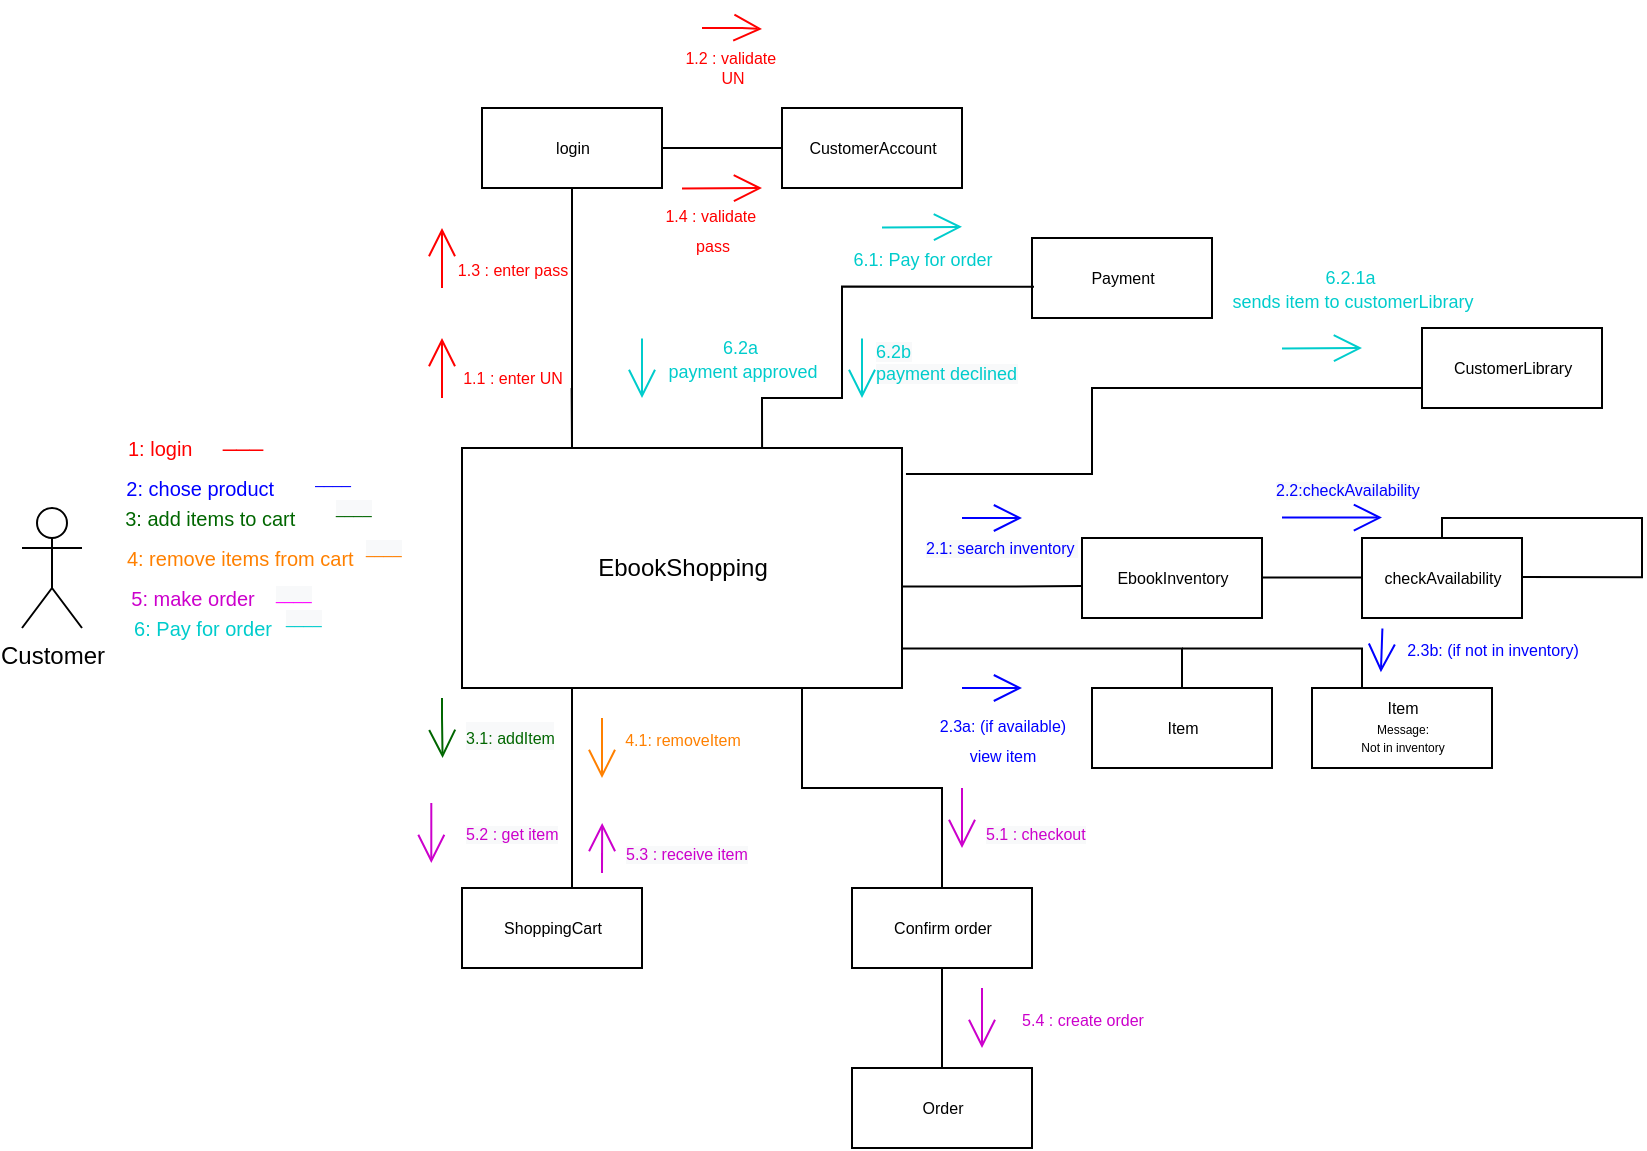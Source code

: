 <mxfile version="20.3.0" type="device"><diagram id="PgJOXGwGdUwHGGoe9auk" name="Page-1"><mxGraphModel dx="782" dy="531" grid="1" gridSize="10" guides="1" tooltips="1" connect="1" arrows="1" fold="1" page="1" pageScale="1" pageWidth="1200" pageHeight="1920" math="0" shadow="0"><root><mxCell id="0"/><mxCell id="1" parent="0"/><mxCell id="psF2cGCVjsvnLblpaXAp-1" value="Customer" style="shape=umlActor;verticalLabelPosition=bottom;verticalAlign=top;html=1;" parent="1" vertex="1"><mxGeometry x="140" y="310" width="30" height="60" as="geometry"/></mxCell><mxCell id="psF2cGCVjsvnLblpaXAp-6" value="&lt;font color=&quot;#ff0000&quot;&gt;___&lt;/font&gt;" style="text;html=1;align=center;verticalAlign=middle;resizable=0;points=[];autosize=1;strokeColor=none;fillColor=none;" parent="1" vertex="1"><mxGeometry x="230" y="260" width="40" height="30" as="geometry"/></mxCell><mxCell id="psF2cGCVjsvnLblpaXAp-7" value="EbookShopping" style="html=1;" parent="1" vertex="1"><mxGeometry x="360" y="280" width="220" height="120" as="geometry"/></mxCell><mxCell id="psF2cGCVjsvnLblpaXAp-8" value="&lt;font style=&quot;font-size: 10px;&quot; color=&quot;#ff0000&quot;&gt;1: login&amp;nbsp;&lt;/font&gt;" style="text;html=1;align=center;verticalAlign=middle;resizable=0;points=[];autosize=1;strokeColor=none;fillColor=none;" parent="1" vertex="1"><mxGeometry x="180" y="265" width="60" height="30" as="geometry"/></mxCell><mxCell id="psF2cGCVjsvnLblpaXAp-9" value="1.1 : enter UN" style="text;html=1;align=center;verticalAlign=middle;resizable=0;points=[];autosize=1;strokeColor=none;fillColor=none;fontSize=8;fontColor=#FF0000;" parent="1" vertex="1"><mxGeometry x="350" y="235" width="70" height="20" as="geometry"/></mxCell><mxCell id="psF2cGCVjsvnLblpaXAp-10" value="" style="endArrow=open;endFill=1;endSize=12;html=1;rounded=0;fontSize=8;fontColor=#FF0000;strokeColor=#FF0000;" parent="1" edge="1"><mxGeometry width="160" relative="1" as="geometry"><mxPoint x="350" y="245" as="sourcePoint"/><mxPoint x="350" y="225" as="targetPoint"/><Array as="points"><mxPoint x="350" y="255"/></Array></mxGeometry></mxCell><mxCell id="psF2cGCVjsvnLblpaXAp-11" value="&lt;font color=&quot;#000000&quot;&gt;login&lt;br&gt;&lt;/font&gt;" style="html=1;fontSize=8;fontColor=#FF0000;" parent="1" vertex="1"><mxGeometry x="370" y="110" width="90" height="40" as="geometry"/></mxCell><mxCell id="psF2cGCVjsvnLblpaXAp-12" value="" style="endArrow=open;endFill=1;endSize=12;html=1;rounded=0;strokeColor=#FF0000;fontSize=8;fontColor=#000000;" parent="1" edge="1"><mxGeometry width="160" relative="1" as="geometry"><mxPoint x="480" y="70" as="sourcePoint"/><mxPoint x="510" y="70.48" as="targetPoint"/><Array as="points"><mxPoint x="490" y="70"/><mxPoint x="500" y="70"/></Array></mxGeometry></mxCell><mxCell id="psF2cGCVjsvnLblpaXAp-13" value="&lt;font color=&quot;#ff0000&quot;&gt;1.2 : validate&amp;nbsp;&lt;br&gt;UN&lt;br&gt;&lt;/font&gt;" style="text;html=1;align=center;verticalAlign=middle;resizable=0;points=[];autosize=1;strokeColor=none;fillColor=none;fontSize=8;fontColor=#000000;" parent="1" vertex="1"><mxGeometry x="460" y="75" width="70" height="30" as="geometry"/></mxCell><mxCell id="psF2cGCVjsvnLblpaXAp-22" value="&lt;font style=&quot;font-size: 10px;&quot; color=&quot;#0000ff&quot;&gt;2: chose product&amp;nbsp;&lt;/font&gt;" style="text;html=1;align=center;verticalAlign=middle;resizable=0;points=[];autosize=1;strokeColor=none;fillColor=none;fontSize=8;fontColor=#000000;" parent="1" vertex="1"><mxGeometry x="180" y="285" width="100" height="30" as="geometry"/></mxCell><mxCell id="psF2cGCVjsvnLblpaXAp-25" value="____" style="text;html=1;align=center;verticalAlign=middle;resizable=0;points=[];autosize=1;strokeColor=none;fillColor=none;fontSize=8;fontColor=#0000FF;" parent="1" vertex="1"><mxGeometry x="275" y="285" width="40" height="20" as="geometry"/></mxCell><mxCell id="psF2cGCVjsvnLblpaXAp-58" value="" style="endArrow=none;html=1;edgeStyle=orthogonalEdgeStyle;rounded=0;strokeColor=#000000;fontSize=8;fontColor=#FF0000;" parent="1" edge="1"><mxGeometry relative="1" as="geometry"><mxPoint x="890" y="344.56" as="sourcePoint"/><mxPoint x="850" y="345" as="targetPoint"/><Array as="points"><mxPoint x="950" y="345"/><mxPoint x="950" y="315"/><mxPoint x="850" y="315"/></Array></mxGeometry></mxCell><mxCell id="psF2cGCVjsvnLblpaXAp-70" value="" style="endArrow=none;html=1;edgeStyle=orthogonalEdgeStyle;rounded=0;strokeColor=#000000;fontSize=8;fontColor=#0000FF;exitX=1;exitY=0.5;exitDx=0;exitDy=0;entryX=0;entryY=0.5;entryDx=0;entryDy=0;" parent="1" source="psF2cGCVjsvnLblpaXAp-11" target="HaunuW6hOREuQAy3Z1LI-4" edge="1"><mxGeometry relative="1" as="geometry"><mxPoint x="480" y="129.87" as="sourcePoint"/><mxPoint x="490" y="129.87" as="targetPoint"/><Array as="points"/></mxGeometry></mxCell><mxCell id="psF2cGCVjsvnLblpaXAp-74" value="" style="endArrow=open;endFill=1;endSize=12;html=1;rounded=0;strokeColor=#0000FF;fontSize=8;fontColor=#0000FF;" parent="1" edge="1"><mxGeometry width="160" relative="1" as="geometry"><mxPoint x="770" y="314.76" as="sourcePoint"/><mxPoint x="820" y="314.76" as="targetPoint"/></mxGeometry></mxCell><mxCell id="psF2cGCVjsvnLblpaXAp-99" value="&lt;span style=&quot;color: rgb(0, 0, 0); text-align: left;&quot;&gt;&lt;font style=&quot;font-size: 8px;&quot;&gt;checkAvailability&lt;/font&gt;&lt;/span&gt;&lt;font color=&quot;#000000&quot;&gt;&lt;br&gt;&lt;/font&gt;" style="html=1;fontSize=8;fontColor=#FF0000;" parent="1" vertex="1"><mxGeometry x="810" y="325" width="80" height="40" as="geometry"/></mxCell><mxCell id="psF2cGCVjsvnLblpaXAp-101" value="&lt;span style=&quot;color: rgb(0, 0, 255); font-family: Helvetica; font-size: 8px; font-style: normal; font-variant-ligatures: normal; font-variant-caps: normal; font-weight: 400; letter-spacing: normal; orphans: 2; text-align: center; text-indent: 0px; text-transform: none; widows: 2; word-spacing: 0px; -webkit-text-stroke-width: 0px; background-color: rgb(248, 249, 250); text-decoration-thickness: initial; text-decoration-style: initial; text-decoration-color: initial; float: none; display: inline !important;&quot;&gt;2.2:checkAvailability&lt;/span&gt;" style="text;whiteSpace=wrap;html=1;fontSize=8;fontColor=#0000FF;" parent="1" vertex="1"><mxGeometry x="765" y="290" width="90" height="30" as="geometry"/></mxCell><mxCell id="psF2cGCVjsvnLblpaXAp-103" value="" style="endArrow=none;html=1;edgeStyle=orthogonalEdgeStyle;rounded=0;strokeColor=#000000;fontSize=8;fontColor=#FF0000;" parent="1" edge="1"><mxGeometry relative="1" as="geometry"><mxPoint x="760" y="344.77" as="sourcePoint"/><mxPoint x="810" y="344.76" as="targetPoint"/><Array as="points"><mxPoint x="810" y="344.49"/></Array></mxGeometry></mxCell><mxCell id="HaunuW6hOREuQAy3Z1LI-3" value="" style="endArrow=none;html=1;edgeStyle=orthogonalEdgeStyle;rounded=0;strokeColor=#000000;fontSize=8;fontColor=#0000FF;" parent="1" edge="1"><mxGeometry relative="1" as="geometry"><mxPoint x="415" y="150" as="sourcePoint"/><mxPoint x="414.83" y="250" as="targetPoint"/><Array as="points"><mxPoint x="414.83" y="280"/></Array></mxGeometry></mxCell><mxCell id="HaunuW6hOREuQAy3Z1LI-4" value="&lt;font color=&quot;#000000&quot;&gt;CustomerAccount&lt;br&gt;&lt;/font&gt;" style="html=1;fontSize=8;fontColor=#FF0000;" parent="1" vertex="1"><mxGeometry x="520" y="110" width="90" height="40" as="geometry"/></mxCell><mxCell id="HaunuW6hOREuQAy3Z1LI-6" value="" style="endArrow=open;endFill=1;endSize=12;html=1;rounded=0;fontSize=8;fontColor=#FF0000;strokeColor=#FF0000;" parent="1" edge="1"><mxGeometry width="160" relative="1" as="geometry"><mxPoint x="350" y="190" as="sourcePoint"/><mxPoint x="350" y="170" as="targetPoint"/><Array as="points"><mxPoint x="350" y="200"/></Array></mxGeometry></mxCell><mxCell id="HaunuW6hOREuQAy3Z1LI-7" value="&lt;span style=&quot;color: rgb(255, 0, 0); font-size: 8px;&quot;&gt;1.3 : enter pass&lt;/span&gt;" style="text;html=1;align=center;verticalAlign=middle;resizable=0;points=[];autosize=1;strokeColor=none;fillColor=none;" parent="1" vertex="1"><mxGeometry x="345" y="175" width="80" height="30" as="geometry"/></mxCell><mxCell id="HaunuW6hOREuQAy3Z1LI-8" value="&lt;span style=&quot;color: rgb(255, 0, 0); font-size: 8px;&quot;&gt;1.4 : validate&amp;nbsp;&lt;/span&gt;&lt;br style=&quot;color: rgb(255, 0, 0); font-size: 8px;&quot;&gt;&lt;font color=&quot;#ff0000&quot;&gt;&lt;span style=&quot;font-size: 8px;&quot;&gt;pass&lt;/span&gt;&lt;/font&gt;" style="text;html=1;align=center;verticalAlign=middle;resizable=0;points=[];autosize=1;strokeColor=none;fillColor=none;" parent="1" vertex="1"><mxGeometry x="450" y="150" width="70" height="40" as="geometry"/></mxCell><mxCell id="HaunuW6hOREuQAy3Z1LI-11" value="" style="endArrow=open;endFill=1;endSize=12;html=1;rounded=0;fontSize=8;fontColor=#FF0000;strokeColor=#FF0000;" parent="1" edge="1"><mxGeometry width="160" relative="1" as="geometry"><mxPoint x="470" y="150.29" as="sourcePoint"/><mxPoint x="510" y="150" as="targetPoint"/><Array as="points"/></mxGeometry></mxCell><mxCell id="HaunuW6hOREuQAy3Z1LI-15" value="&lt;span style=&quot;color: rgb(0, 0, 255); font-family: Helvetica; font-size: 8px; font-style: normal; font-variant-ligatures: normal; font-variant-caps: normal; font-weight: 400; letter-spacing: normal; orphans: 2; text-align: center; text-indent: 0px; text-transform: none; widows: 2; word-spacing: 0px; -webkit-text-stroke-width: 0px; background-color: rgb(248, 249, 250); text-decoration-thickness: initial; text-decoration-style: initial; text-decoration-color: initial; float: none; display: inline !important;&quot;&gt;2.1: search&amp;nbsp;inventory&amp;nbsp;&lt;/span&gt;" style="text;whiteSpace=wrap;html=1;" parent="1" vertex="1"><mxGeometry x="590" y="315" width="110" height="40" as="geometry"/></mxCell><mxCell id="HaunuW6hOREuQAy3Z1LI-16" value="&lt;font color=&quot;#000000&quot;&gt;EbookInventory&lt;br&gt;&lt;/font&gt;" style="html=1;fontSize=8;fontColor=#FF0000;" parent="1" vertex="1"><mxGeometry x="670" y="325" width="90" height="40" as="geometry"/></mxCell><mxCell id="HaunuW6hOREuQAy3Z1LI-18" value="" style="endArrow=none;html=1;edgeStyle=orthogonalEdgeStyle;rounded=0;strokeColor=#000000;fontSize=8;fontColor=#0000FF;exitX=1;exitY=0.5;exitDx=0;exitDy=0;" parent="1" edge="1"><mxGeometry relative="1" as="geometry"><mxPoint x="580" y="349.31" as="sourcePoint"/><mxPoint x="670" y="349" as="targetPoint"/><Array as="points"><mxPoint x="620" y="349.31"/><mxPoint x="620" y="349.31"/></Array></mxGeometry></mxCell><mxCell id="HaunuW6hOREuQAy3Z1LI-19" value="" style="endArrow=open;endFill=1;endSize=12;html=1;rounded=0;strokeColor=#0000FF;fontSize=8;fontColor=#0000FF;" parent="1" edge="1"><mxGeometry width="160" relative="1" as="geometry"><mxPoint x="610" y="315" as="sourcePoint"/><mxPoint x="640" y="315" as="targetPoint"/><Array as="points"><mxPoint x="610" y="315"/></Array></mxGeometry></mxCell><mxCell id="HaunuW6hOREuQAy3Z1LI-23" value="&lt;font color=&quot;#000000&quot;&gt;Item&lt;br&gt;&lt;/font&gt;" style="html=1;fontSize=8;fontColor=#FF0000;" parent="1" vertex="1"><mxGeometry x="675" y="400" width="90" height="40" as="geometry"/></mxCell><mxCell id="HaunuW6hOREuQAy3Z1LI-24" value="" style="endArrow=none;html=1;edgeStyle=orthogonalEdgeStyle;rounded=0;strokeColor=#000000;fontSize=8;fontColor=#0000FF;exitX=1;exitY=0.5;exitDx=0;exitDy=0;entryX=0.5;entryY=0;entryDx=0;entryDy=0;" parent="1" target="HaunuW6hOREuQAy3Z1LI-23" edge="1"><mxGeometry relative="1" as="geometry"><mxPoint x="580" y="380.31" as="sourcePoint"/><mxPoint x="720" y="380" as="targetPoint"/><Array as="points"><mxPoint x="720" y="380"/></Array></mxGeometry></mxCell><mxCell id="HaunuW6hOREuQAy3Z1LI-25" value="" style="endArrow=open;endFill=1;endSize=12;html=1;rounded=0;strokeColor=#0000FF;fontSize=8;fontColor=#0000FF;" parent="1" edge="1"><mxGeometry width="160" relative="1" as="geometry"><mxPoint x="610" y="400" as="sourcePoint"/><mxPoint x="640" y="400" as="targetPoint"/><Array as="points"><mxPoint x="610" y="400"/></Array></mxGeometry></mxCell><mxCell id="HaunuW6hOREuQAy3Z1LI-26" value="&lt;font color=&quot;#0000ff&quot;&gt;&lt;span style=&quot;font-size: 8px;&quot;&gt;2.3a: (if available)&lt;/span&gt;&lt;/font&gt;&lt;br&gt;&lt;font color=&quot;#0000ff&quot;&gt;&lt;span style=&quot;font-size: 8px;&quot;&gt;view item&lt;/span&gt;&lt;/font&gt;" style="text;html=1;align=center;verticalAlign=middle;resizable=0;points=[];autosize=1;strokeColor=none;fillColor=none;" parent="1" vertex="1"><mxGeometry x="585" y="405" width="90" height="40" as="geometry"/></mxCell><mxCell id="HaunuW6hOREuQAy3Z1LI-27" value="&lt;font style=&quot;font-size: 10px;&quot; color=&quot;#006600&quot;&gt;3: add items to cart&amp;nbsp;&lt;/font&gt;" style="text;html=1;align=center;verticalAlign=middle;resizable=0;points=[];autosize=1;strokeColor=none;fillColor=none;" parent="1" vertex="1"><mxGeometry x="180" y="300" width="110" height="30" as="geometry"/></mxCell><mxCell id="HaunuW6hOREuQAy3Z1LI-28" value="&lt;span style=&quot;font-family: Helvetica; font-size: 8px; font-style: normal; font-variant-ligatures: normal; font-variant-caps: normal; font-weight: 400; letter-spacing: normal; orphans: 2; text-align: center; text-indent: 0px; text-transform: none; widows: 2; word-spacing: 0px; -webkit-text-stroke-width: 0px; background-color: rgb(248, 249, 250); text-decoration-thickness: initial; text-decoration-style: initial; text-decoration-color: initial; float: none; display: inline !important;&quot;&gt;____&lt;/span&gt;" style="text;whiteSpace=wrap;html=1;fontColor=#006600;" parent="1" vertex="1"><mxGeometry x="295" y="295" width="50" height="40" as="geometry"/></mxCell><mxCell id="HaunuW6hOREuQAy3Z1LI-29" value="&lt;font color=&quot;#000000&quot;&gt;ShoppingCart&lt;br&gt;&lt;/font&gt;" style="html=1;fontSize=8;fontColor=#FF0000;" parent="1" vertex="1"><mxGeometry x="360" y="500" width="90" height="40" as="geometry"/></mxCell><mxCell id="HaunuW6hOREuQAy3Z1LI-31" value="" style="endArrow=none;html=1;edgeStyle=orthogonalEdgeStyle;rounded=0;strokeColor=#000000;fontSize=8;fontColor=#0000FF;exitX=0.25;exitY=1;exitDx=0;exitDy=0;entryX=0.667;entryY=0;entryDx=0;entryDy=0;entryPerimeter=0;" parent="1" source="psF2cGCVjsvnLblpaXAp-7" target="HaunuW6hOREuQAy3Z1LI-29" edge="1"><mxGeometry relative="1" as="geometry"><mxPoint x="410" y="430" as="sourcePoint"/><mxPoint x="415" y="425" as="targetPoint"/><Array as="points"><mxPoint x="415" y="500"/></Array></mxGeometry></mxCell><mxCell id="HaunuW6hOREuQAy3Z1LI-32" value="" style="endArrow=open;endFill=1;endSize=12;html=1;rounded=0;fontSize=8;fontColor=#FF0000;strokeColor=#006600;" parent="1" edge="1"><mxGeometry width="160" relative="1" as="geometry"><mxPoint x="350" y="405" as="sourcePoint"/><mxPoint x="350.29" y="435" as="targetPoint"/><Array as="points"><mxPoint x="350" y="415"/></Array></mxGeometry></mxCell><mxCell id="HaunuW6hOREuQAy3Z1LI-33" value="&lt;font style=&quot;font-family: Helvetica; font-size: 12px; font-style: normal; font-variant-ligatures: normal; font-variant-caps: normal; font-weight: 400; letter-spacing: normal; orphans: 2; text-align: center; text-indent: 0px; text-transform: none; widows: 2; word-spacing: 0px; -webkit-text-stroke-width: 0px; background-color: rgb(248, 249, 250); text-decoration-thickness: initial; text-decoration-style: initial; text-decoration-color: initial;&quot;&gt;&lt;span style=&quot;font-size: 8px;&quot;&gt;3.1: addItem&lt;/span&gt;&lt;/font&gt;" style="text;whiteSpace=wrap;html=1;fontColor=#006600;" parent="1" vertex="1"><mxGeometry x="360" y="410" width="50" height="30" as="geometry"/></mxCell><mxCell id="HaunuW6hOREuQAy3Z1LI-34" value="&lt;font style=&quot;font-size: 10px;&quot; color=&quot;#ff8000&quot;&gt;4: remove items from cart&amp;nbsp;&lt;/font&gt;" style="text;html=1;align=center;verticalAlign=middle;resizable=0;points=[];autosize=1;strokeColor=none;fillColor=none;fontColor=#006600;" parent="1" vertex="1"><mxGeometry x="180" y="320" width="140" height="30" as="geometry"/></mxCell><mxCell id="HaunuW6hOREuQAy3Z1LI-36" value="&lt;span style=&quot;font-family: Helvetica; font-size: 8px; font-style: normal; font-variant-ligatures: normal; font-variant-caps: normal; font-weight: 400; letter-spacing: normal; orphans: 2; text-align: center; text-indent: 0px; text-transform: none; widows: 2; word-spacing: 0px; -webkit-text-stroke-width: 0px; background-color: rgb(248, 249, 250); text-decoration-thickness: initial; text-decoration-style: initial; text-decoration-color: initial; float: none; display: inline !important;&quot;&gt;&lt;font color=&quot;#ff8000&quot;&gt;____&lt;/font&gt;&lt;/span&gt;" style="text;whiteSpace=wrap;html=1;fontColor=#006600;" parent="1" vertex="1"><mxGeometry x="310" y="315" width="50" height="40" as="geometry"/></mxCell><mxCell id="HaunuW6hOREuQAy3Z1LI-38" value="&lt;span style=&quot;font-size: 8px;&quot;&gt;4.1: removeItem&lt;/span&gt;" style="text;html=1;align=center;verticalAlign=middle;resizable=0;points=[];autosize=1;strokeColor=none;fillColor=none;fontColor=#FF8000;" parent="1" vertex="1"><mxGeometry x="430" y="410" width="80" height="30" as="geometry"/></mxCell><mxCell id="HaunuW6hOREuQAy3Z1LI-40" value="" style="endArrow=open;endFill=1;endSize=12;html=1;rounded=0;strokeColor=#FF8000;fontSize=8;fontColor=#0000FF;" parent="1" edge="1"><mxGeometry width="160" relative="1" as="geometry"><mxPoint x="430" y="415" as="sourcePoint"/><mxPoint x="430" y="445" as="targetPoint"/><Array as="points"><mxPoint x="430" y="415"/><mxPoint x="430" y="425"/></Array></mxGeometry></mxCell><mxCell id="HaunuW6hOREuQAy3Z1LI-41" value="&lt;font color=&quot;#cc00cc&quot; style=&quot;font-size: 10px;&quot;&gt;5: make order&lt;/font&gt;" style="text;html=1;align=center;verticalAlign=middle;resizable=0;points=[];autosize=1;strokeColor=none;fillColor=none;fontColor=#FF8000;" parent="1" vertex="1"><mxGeometry x="180" y="340" width="90" height="30" as="geometry"/></mxCell><mxCell id="HaunuW6hOREuQAy3Z1LI-42" value="&lt;font color=&quot;#000000&quot;&gt;Confirm order&lt;br&gt;&lt;/font&gt;" style="html=1;fontSize=8;fontColor=#FF0000;" parent="1" vertex="1"><mxGeometry x="555" y="500" width="90" height="40" as="geometry"/></mxCell><mxCell id="HaunuW6hOREuQAy3Z1LI-43" value="" style="endArrow=none;html=1;edgeStyle=orthogonalEdgeStyle;rounded=0;strokeColor=#000000;fontSize=8;fontColor=#0000FF;exitX=0.25;exitY=1;exitDx=0;exitDy=0;entryX=0.5;entryY=0;entryDx=0;entryDy=0;" parent="1" target="HaunuW6hOREuQAy3Z1LI-42" edge="1"><mxGeometry relative="1" as="geometry"><mxPoint x="530" y="400" as="sourcePoint"/><mxPoint x="600" y="450" as="targetPoint"/><Array as="points"><mxPoint x="530" y="450"/><mxPoint x="600" y="450"/></Array></mxGeometry></mxCell><mxCell id="HaunuW6hOREuQAy3Z1LI-44" value="&lt;span style=&quot;font-family: Helvetica; font-size: 8px; font-style: normal; font-variant-ligatures: normal; font-variant-caps: normal; font-weight: 400; letter-spacing: normal; orphans: 2; text-align: center; text-indent: 0px; text-transform: none; widows: 2; word-spacing: 0px; -webkit-text-stroke-width: 0px; background-color: rgb(248, 249, 250); text-decoration-thickness: initial; text-decoration-style: initial; text-decoration-color: initial; float: none; display: inline !important;&quot;&gt;5.1 : checkout&lt;/span&gt;" style="text;whiteSpace=wrap;html=1;fontSize=10;fontColor=#CC00CC;" parent="1" vertex="1"><mxGeometry x="620" y="460" width="75" height="25" as="geometry"/></mxCell><mxCell id="HaunuW6hOREuQAy3Z1LI-45" value="" style="endArrow=open;endFill=1;endSize=12;html=1;rounded=0;strokeColor=#CC00CC;fontSize=8;fontColor=#0000FF;" parent="1" edge="1"><mxGeometry width="160" relative="1" as="geometry"><mxPoint x="610" y="450" as="sourcePoint"/><mxPoint x="610" y="480" as="targetPoint"/><Array as="points"><mxPoint x="610" y="450"/><mxPoint x="610" y="460"/></Array></mxGeometry></mxCell><mxCell id="HaunuW6hOREuQAy3Z1LI-46" value="" style="endArrow=open;endFill=1;endSize=12;html=1;rounded=0;strokeColor=#CC00CC;fontSize=8;fontColor=#0000FF;" parent="1" edge="1"><mxGeometry width="160" relative="1" as="geometry"><mxPoint x="344.65" y="457.5" as="sourcePoint"/><mxPoint x="344.65" y="487.5" as="targetPoint"/><Array as="points"><mxPoint x="344.65" y="457.5"/><mxPoint x="344.65" y="467.5"/></Array></mxGeometry></mxCell><mxCell id="HaunuW6hOREuQAy3Z1LI-47" value="&lt;span style=&quot;color: rgb(204, 0, 204); font-family: Helvetica; font-size: 8px; font-style: normal; font-variant-ligatures: normal; font-variant-caps: normal; font-weight: 400; letter-spacing: normal; orphans: 2; text-align: center; text-indent: 0px; text-transform: none; widows: 2; word-spacing: 0px; -webkit-text-stroke-width: 0px; background-color: rgb(248, 249, 250); text-decoration-thickness: initial; text-decoration-style: initial; text-decoration-color: initial; float: none; display: inline !important;&quot;&gt;5.2 : get item&lt;/span&gt;" style="text;whiteSpace=wrap;html=1;fontSize=10;fontColor=#CC00CC;" parent="1" vertex="1"><mxGeometry x="360" y="460" width="80" height="40" as="geometry"/></mxCell><mxCell id="HaunuW6hOREuQAy3Z1LI-48" value="" style="endArrow=open;endFill=1;endSize=12;html=1;rounded=0;strokeColor=#CC00CC;fontSize=8;fontColor=#0000FF;" parent="1" edge="1"><mxGeometry width="160" relative="1" as="geometry"><mxPoint x="430.0" y="482.5" as="sourcePoint"/><mxPoint x="430.08" y="467.5" as="targetPoint"/><Array as="points"><mxPoint x="430.0" y="482.5"/><mxPoint x="430.0" y="492.5"/></Array></mxGeometry></mxCell><mxCell id="HaunuW6hOREuQAy3Z1LI-49" value="&lt;span style=&quot;color: rgb(204, 0, 204); font-family: Helvetica; font-size: 8px; font-style: normal; font-variant-ligatures: normal; font-variant-caps: normal; font-weight: 400; letter-spacing: normal; orphans: 2; text-align: center; text-indent: 0px; text-transform: none; widows: 2; word-spacing: 0px; -webkit-text-stroke-width: 0px; background-color: rgb(248, 249, 250); text-decoration-thickness: initial; text-decoration-style: initial; text-decoration-color: initial; float: none; display: inline !important;&quot;&gt;5.3 :&amp;nbsp;receive item&lt;/span&gt;" style="text;whiteSpace=wrap;html=1;fontSize=10;fontColor=#CC00CC;" parent="1" vertex="1"><mxGeometry x="440" y="470" width="80" height="40" as="geometry"/></mxCell><mxCell id="HaunuW6hOREuQAy3Z1LI-50" value="&lt;font color=&quot;#000000&quot;&gt;Order&lt;br&gt;&lt;/font&gt;" style="html=1;fontSize=8;fontColor=#FF0000;" parent="1" vertex="1"><mxGeometry x="555" y="590" width="90" height="40" as="geometry"/></mxCell><mxCell id="HaunuW6hOREuQAy3Z1LI-51" value="" style="endArrow=none;html=1;edgeStyle=orthogonalEdgeStyle;rounded=0;strokeColor=#000000;fontSize=8;fontColor=#0000FF;" parent="1" edge="1"><mxGeometry relative="1" as="geometry"><mxPoint x="600" y="540" as="sourcePoint"/><mxPoint x="600" y="540" as="targetPoint"/><Array as="points"><mxPoint x="599.97" y="590"/></Array></mxGeometry></mxCell><mxCell id="Id9cHR_b0Qe7-t3Wb3-v-1" value="&lt;span style=&quot;color: rgb(204, 0, 204); font-size: 8px;&quot;&gt;5.4 : create order&lt;/span&gt;" style="text;html=1;align=center;verticalAlign=middle;resizable=0;points=[];autosize=1;strokeColor=none;fillColor=none;" parent="1" vertex="1"><mxGeometry x="630" y="550" width="80" height="30" as="geometry"/></mxCell><mxCell id="Id9cHR_b0Qe7-t3Wb3-v-3" value="" style="endArrow=open;endFill=1;endSize=12;html=1;rounded=0;strokeColor=#CC00CC;fontSize=8;fontColor=#0000FF;" parent="1" edge="1"><mxGeometry width="160" relative="1" as="geometry"><mxPoint x="620" y="550" as="sourcePoint"/><mxPoint x="620" y="580" as="targetPoint"/><Array as="points"><mxPoint x="620" y="550"/><mxPoint x="620" y="560"/></Array></mxGeometry></mxCell><mxCell id="Id9cHR_b0Qe7-t3Wb3-v-4" value="&lt;font style=&quot;font-size: 10px;&quot; color=&quot;#00cccc&quot;&gt;6: Pay for order&lt;/font&gt;" style="text;html=1;align=center;verticalAlign=middle;resizable=0;points=[];autosize=1;strokeColor=none;fillColor=none;" parent="1" vertex="1"><mxGeometry x="185" y="355" width="90" height="30" as="geometry"/></mxCell><mxCell id="Id9cHR_b0Qe7-t3Wb3-v-5" value="&lt;span style=&quot;font-family: Helvetica; font-size: 8px; font-style: normal; font-variant-ligatures: normal; font-variant-caps: normal; font-weight: 400; letter-spacing: normal; orphans: 2; text-align: center; text-indent: 0px; text-transform: none; widows: 2; word-spacing: 0px; -webkit-text-stroke-width: 0px; background-color: rgb(248, 249, 250); text-decoration-thickness: initial; text-decoration-style: initial; text-decoration-color: initial; float: none; display: inline !important;&quot;&gt;&lt;font color=&quot;#ff00ff&quot;&gt;____&lt;/font&gt;&lt;/span&gt;" style="text;whiteSpace=wrap;html=1;fontSize=10;fontColor=#00CCCC;" parent="1" vertex="1"><mxGeometry x="265" y="340" width="50" height="40" as="geometry"/></mxCell><mxCell id="Id9cHR_b0Qe7-t3Wb3-v-6" value="&lt;span style=&quot;font-family: Helvetica; font-size: 8px; font-style: normal; font-variant-ligatures: normal; font-variant-caps: normal; font-weight: 400; letter-spacing: normal; orphans: 2; text-align: center; text-indent: 0px; text-transform: none; widows: 2; word-spacing: 0px; -webkit-text-stroke-width: 0px; background-color: rgb(248, 249, 250); text-decoration-thickness: initial; text-decoration-style: initial; text-decoration-color: initial; float: none; display: inline !important;&quot;&gt;&lt;font color=&quot;#00cccc&quot;&gt;____&lt;/font&gt;&lt;/span&gt;" style="text;whiteSpace=wrap;html=1;fontColor=#006600;" parent="1" vertex="1"><mxGeometry x="270" y="350" width="50" height="40" as="geometry"/></mxCell><mxCell id="Id9cHR_b0Qe7-t3Wb3-v-7" value="&lt;font color=&quot;#000000&quot;&gt;Payment&lt;br&gt;&lt;/font&gt;" style="html=1;fontSize=8;fontColor=#FF0000;" parent="1" vertex="1"><mxGeometry x="645" y="175" width="90" height="40" as="geometry"/></mxCell><mxCell id="Id9cHR_b0Qe7-t3Wb3-v-8" value="" style="endArrow=none;html=1;edgeStyle=orthogonalEdgeStyle;rounded=0;strokeColor=#000000;fontSize=8;fontColor=#0000FF;exitX=0.682;exitY=0;exitDx=0;exitDy=0;exitPerimeter=0;entryX=0.011;entryY=0.608;entryDx=0;entryDy=0;entryPerimeter=0;" parent="1" source="psF2cGCVjsvnLblpaXAp-7" target="Id9cHR_b0Qe7-t3Wb3-v-7" edge="1"><mxGeometry relative="1" as="geometry"><mxPoint x="510" y="255.31" as="sourcePoint"/><mxPoint x="640" y="200" as="targetPoint"/><Array as="points"><mxPoint x="510" y="255"/><mxPoint x="550" y="255"/><mxPoint x="550" y="199"/></Array></mxGeometry></mxCell><mxCell id="Id9cHR_b0Qe7-t3Wb3-v-9" value="&lt;font style=&quot;font-size: 9px;&quot;&gt;6.1: Pay for order&lt;/font&gt;" style="text;html=1;align=center;verticalAlign=middle;resizable=0;points=[];autosize=1;strokeColor=none;fillColor=none;fontSize=10;fontColor=#00CCCC;" parent="1" vertex="1"><mxGeometry x="545" y="170" width="90" height="30" as="geometry"/></mxCell><mxCell id="Id9cHR_b0Qe7-t3Wb3-v-10" value="" style="endArrow=open;endFill=1;endSize=12;html=1;rounded=0;fontSize=8;fontColor=#FF0000;strokeColor=#00CCCC;" parent="1" edge="1"><mxGeometry width="160" relative="1" as="geometry"><mxPoint x="570" y="169.72" as="sourcePoint"/><mxPoint x="610" y="169.43" as="targetPoint"/><Array as="points"/></mxGeometry></mxCell><mxCell id="Id9cHR_b0Qe7-t3Wb3-v-11" value="&lt;font style=&quot;font-size: 9px;&quot;&gt;6.2a&amp;nbsp;&lt;br&gt;payment approved&lt;/font&gt;" style="text;html=1;align=center;verticalAlign=middle;resizable=0;points=[];autosize=1;strokeColor=none;fillColor=none;fontSize=10;fontColor=#00CCCC;" parent="1" vertex="1"><mxGeometry x="450" y="215" width="100" height="40" as="geometry"/></mxCell><mxCell id="Id9cHR_b0Qe7-t3Wb3-v-12" value="" style="endArrow=open;endFill=1;endSize=12;html=1;rounded=0;fontSize=8;fontColor=#FF0000;strokeColor=#00CCCC;" parent="1" edge="1"><mxGeometry width="160" relative="1" as="geometry"><mxPoint x="450" y="225.29" as="sourcePoint"/><mxPoint x="450" y="255" as="targetPoint"/><Array as="points"/></mxGeometry></mxCell><mxCell id="Id9cHR_b0Qe7-t3Wb3-v-13" value="" style="endArrow=open;endFill=1;endSize=12;html=1;rounded=0;fontSize=8;fontColor=#FF0000;strokeColor=#00CCCC;" parent="1" edge="1"><mxGeometry width="160" relative="1" as="geometry"><mxPoint x="560" y="225.29" as="sourcePoint"/><mxPoint x="560" y="255.0" as="targetPoint"/><Array as="points"/></mxGeometry></mxCell><mxCell id="Id9cHR_b0Qe7-t3Wb3-v-14" value="&lt;span style=&quot;color: rgb(0, 204, 204); font-family: Helvetica; font-size: 9px; font-style: normal; font-variant-ligatures: normal; font-variant-caps: normal; font-weight: 400; letter-spacing: normal; orphans: 2; text-align: center; text-indent: 0px; text-transform: none; widows: 2; word-spacing: 0px; -webkit-text-stroke-width: 0px; background-color: rgb(248, 249, 250); text-decoration-thickness: initial; text-decoration-style: initial; text-decoration-color: initial; float: none; display: inline !important;&quot;&gt;6.2b&lt;/span&gt;&lt;br style=&quot;color: rgb(0, 204, 204); font-family: Helvetica; font-size: 9px; font-style: normal; font-variant-ligatures: normal; font-variant-caps: normal; font-weight: 400; letter-spacing: normal; orphans: 2; text-align: center; text-indent: 0px; text-transform: none; widows: 2; word-spacing: 0px; -webkit-text-stroke-width: 0px; background-color: rgb(248, 249, 250); text-decoration-thickness: initial; text-decoration-style: initial; text-decoration-color: initial;&quot;&gt;&lt;span style=&quot;color: rgb(0, 204, 204); font-family: Helvetica; font-size: 9px; font-style: normal; font-variant-ligatures: normal; font-variant-caps: normal; font-weight: 400; letter-spacing: normal; orphans: 2; text-align: center; text-indent: 0px; text-transform: none; widows: 2; word-spacing: 0px; -webkit-text-stroke-width: 0px; background-color: rgb(248, 249, 250); text-decoration-thickness: initial; text-decoration-style: initial; text-decoration-color: initial; float: none; display: inline !important;&quot;&gt;payment&amp;nbsp;declined&lt;/span&gt;" style="text;whiteSpace=wrap;html=1;fontSize=9;fontColor=#00CCCC;" parent="1" vertex="1"><mxGeometry x="565" y="220" width="95" height="30" as="geometry"/></mxCell><mxCell id="Id9cHR_b0Qe7-t3Wb3-v-15" value="&lt;font color=&quot;#000000&quot;&gt;CustomerLibrary&lt;br&gt;&lt;/font&gt;" style="html=1;fontSize=8;fontColor=#FF0000;" parent="1" vertex="1"><mxGeometry x="840" y="220" width="90" height="40" as="geometry"/></mxCell><mxCell id="Id9cHR_b0Qe7-t3Wb3-v-18" value="" style="endArrow=none;html=1;edgeStyle=orthogonalEdgeStyle;rounded=0;strokeColor=#000000;fontSize=8;fontColor=#0000FF;exitX=1.009;exitY=0.108;exitDx=0;exitDy=0;exitPerimeter=0;entryX=0;entryY=0.75;entryDx=0;entryDy=0;" parent="1" source="psF2cGCVjsvnLblpaXAp-7" target="Id9cHR_b0Qe7-t3Wb3-v-15" edge="1"><mxGeometry relative="1" as="geometry"><mxPoint x="675" y="290" as="sourcePoint"/><mxPoint x="765" y="250" as="targetPoint"/><Array as="points"><mxPoint x="675" y="293"/><mxPoint x="675" y="250"/></Array></mxGeometry></mxCell><mxCell id="Id9cHR_b0Qe7-t3Wb3-v-23" value="&lt;span style=&quot;font-size: 9px;&quot;&gt;&lt;br&gt;&lt;/span&gt;" style="text;html=1;align=center;verticalAlign=middle;resizable=0;points=[];autosize=1;strokeColor=none;fillColor=none;fontSize=8;fontColor=#00CCCC;" parent="1" vertex="1"><mxGeometry x="775" y="160" width="20" height="20" as="geometry"/></mxCell><mxCell id="Id9cHR_b0Qe7-t3Wb3-v-25" value="&lt;font style=&quot;font-size: 9px;&quot;&gt;6.2.1a&amp;nbsp;&lt;br&gt;sends item to customerLibrary&lt;br&gt;&lt;/font&gt;" style="text;html=1;align=center;verticalAlign=middle;resizable=0;points=[];autosize=1;strokeColor=none;fillColor=none;fontSize=10;fontColor=#00CCCC;" parent="1" vertex="1"><mxGeometry x="735" y="180" width="140" height="40" as="geometry"/></mxCell><mxCell id="Id9cHR_b0Qe7-t3Wb3-v-26" value="" style="endArrow=open;endFill=1;endSize=12;html=1;rounded=0;fontSize=8;fontColor=#FF0000;strokeColor=#00CCCC;" parent="1" edge="1"><mxGeometry width="160" relative="1" as="geometry"><mxPoint x="770" y="230.29" as="sourcePoint"/><mxPoint x="810" y="230.0" as="targetPoint"/><Array as="points"/></mxGeometry></mxCell><mxCell id="Id9cHR_b0Qe7-t3Wb3-v-27" value="" style="endArrow=none;html=1;edgeStyle=orthogonalEdgeStyle;rounded=0;strokeColor=#000000;fontSize=8;fontColor=#0000FF;exitX=1;exitY=0.5;exitDx=0;exitDy=0;" parent="1" edge="1"><mxGeometry relative="1" as="geometry"><mxPoint x="720" y="380.31" as="sourcePoint"/><mxPoint x="810" y="400" as="targetPoint"/><Array as="points"><mxPoint x="760" y="380.31"/><mxPoint x="760" y="380.31"/></Array></mxGeometry></mxCell><mxCell id="Id9cHR_b0Qe7-t3Wb3-v-28" value="&lt;font color=&quot;#000000&quot;&gt;&lt;br&gt;&lt;/font&gt;" style="text;html=1;align=center;verticalAlign=middle;resizable=0;points=[];autosize=1;strokeColor=none;fillColor=none;fontSize=8;fontColor=#00CCCC;" parent="1" vertex="1"><mxGeometry x="800" y="405" width="20" height="20" as="geometry"/></mxCell><mxCell id="Id9cHR_b0Qe7-t3Wb3-v-31" value="&lt;font color=&quot;#000000&quot;&gt;Item&lt;br&gt;&lt;/font&gt;&lt;font style=&quot;font-size: 6px;&quot;&gt;&lt;span style=&quot;color: rgb(0, 0, 0);&quot;&gt;Message:&lt;/span&gt;&lt;br style=&quot;color: rgb(0, 0, 0);&quot;&gt;&lt;span style=&quot;color: rgb(0, 0, 0);&quot;&gt;Not in inventory&lt;/span&gt;&lt;/font&gt;&lt;font color=&quot;#000000&quot;&gt;&lt;br&gt;&lt;/font&gt;" style="html=1;fontSize=8;fontColor=#FF0000;" parent="1" vertex="1"><mxGeometry x="785" y="400" width="90" height="40" as="geometry"/></mxCell><mxCell id="Id9cHR_b0Qe7-t3Wb3-v-33" value="" style="endArrow=open;endFill=1;endSize=12;html=1;rounded=0;fontSize=8;fontColor=#FF0000;strokeColor=#0000FF;entryX=-0.005;entryY=0.903;entryDx=0;entryDy=0;entryPerimeter=0;" parent="1" target="Id9cHR_b0Qe7-t3Wb3-v-34" edge="1"><mxGeometry width="160" relative="1" as="geometry"><mxPoint x="820.2" y="370.29" as="sourcePoint"/><mxPoint x="820" y="390.0" as="targetPoint"/><Array as="points"/></mxGeometry></mxCell><mxCell id="Id9cHR_b0Qe7-t3Wb3-v-34" value="&lt;font style=&quot;font-size: 12px;&quot; color=&quot;#0000ff&quot;&gt;&lt;span style=&quot;font-size: 8px;&quot;&gt;2.3b: (if not in inventory)&lt;/span&gt;&lt;/font&gt;&lt;br style=&quot;font-size: 12px;&quot;&gt;" style="text;html=1;align=center;verticalAlign=middle;resizable=0;points=[];autosize=1;strokeColor=none;fillColor=none;fontSize=6;fontColor=#000000;" parent="1" vertex="1"><mxGeometry x="820" y="365" width="110" height="30" as="geometry"/></mxCell></root></mxGraphModel></diagram></mxfile>